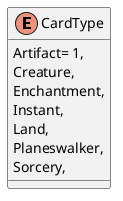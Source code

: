 @startuml
enum CardType {
    Artifact= 1,
    Creature,
    Enchantment,
    Instant,
    Land,
    Planeswalker,
    Sorcery,
}
@enduml
